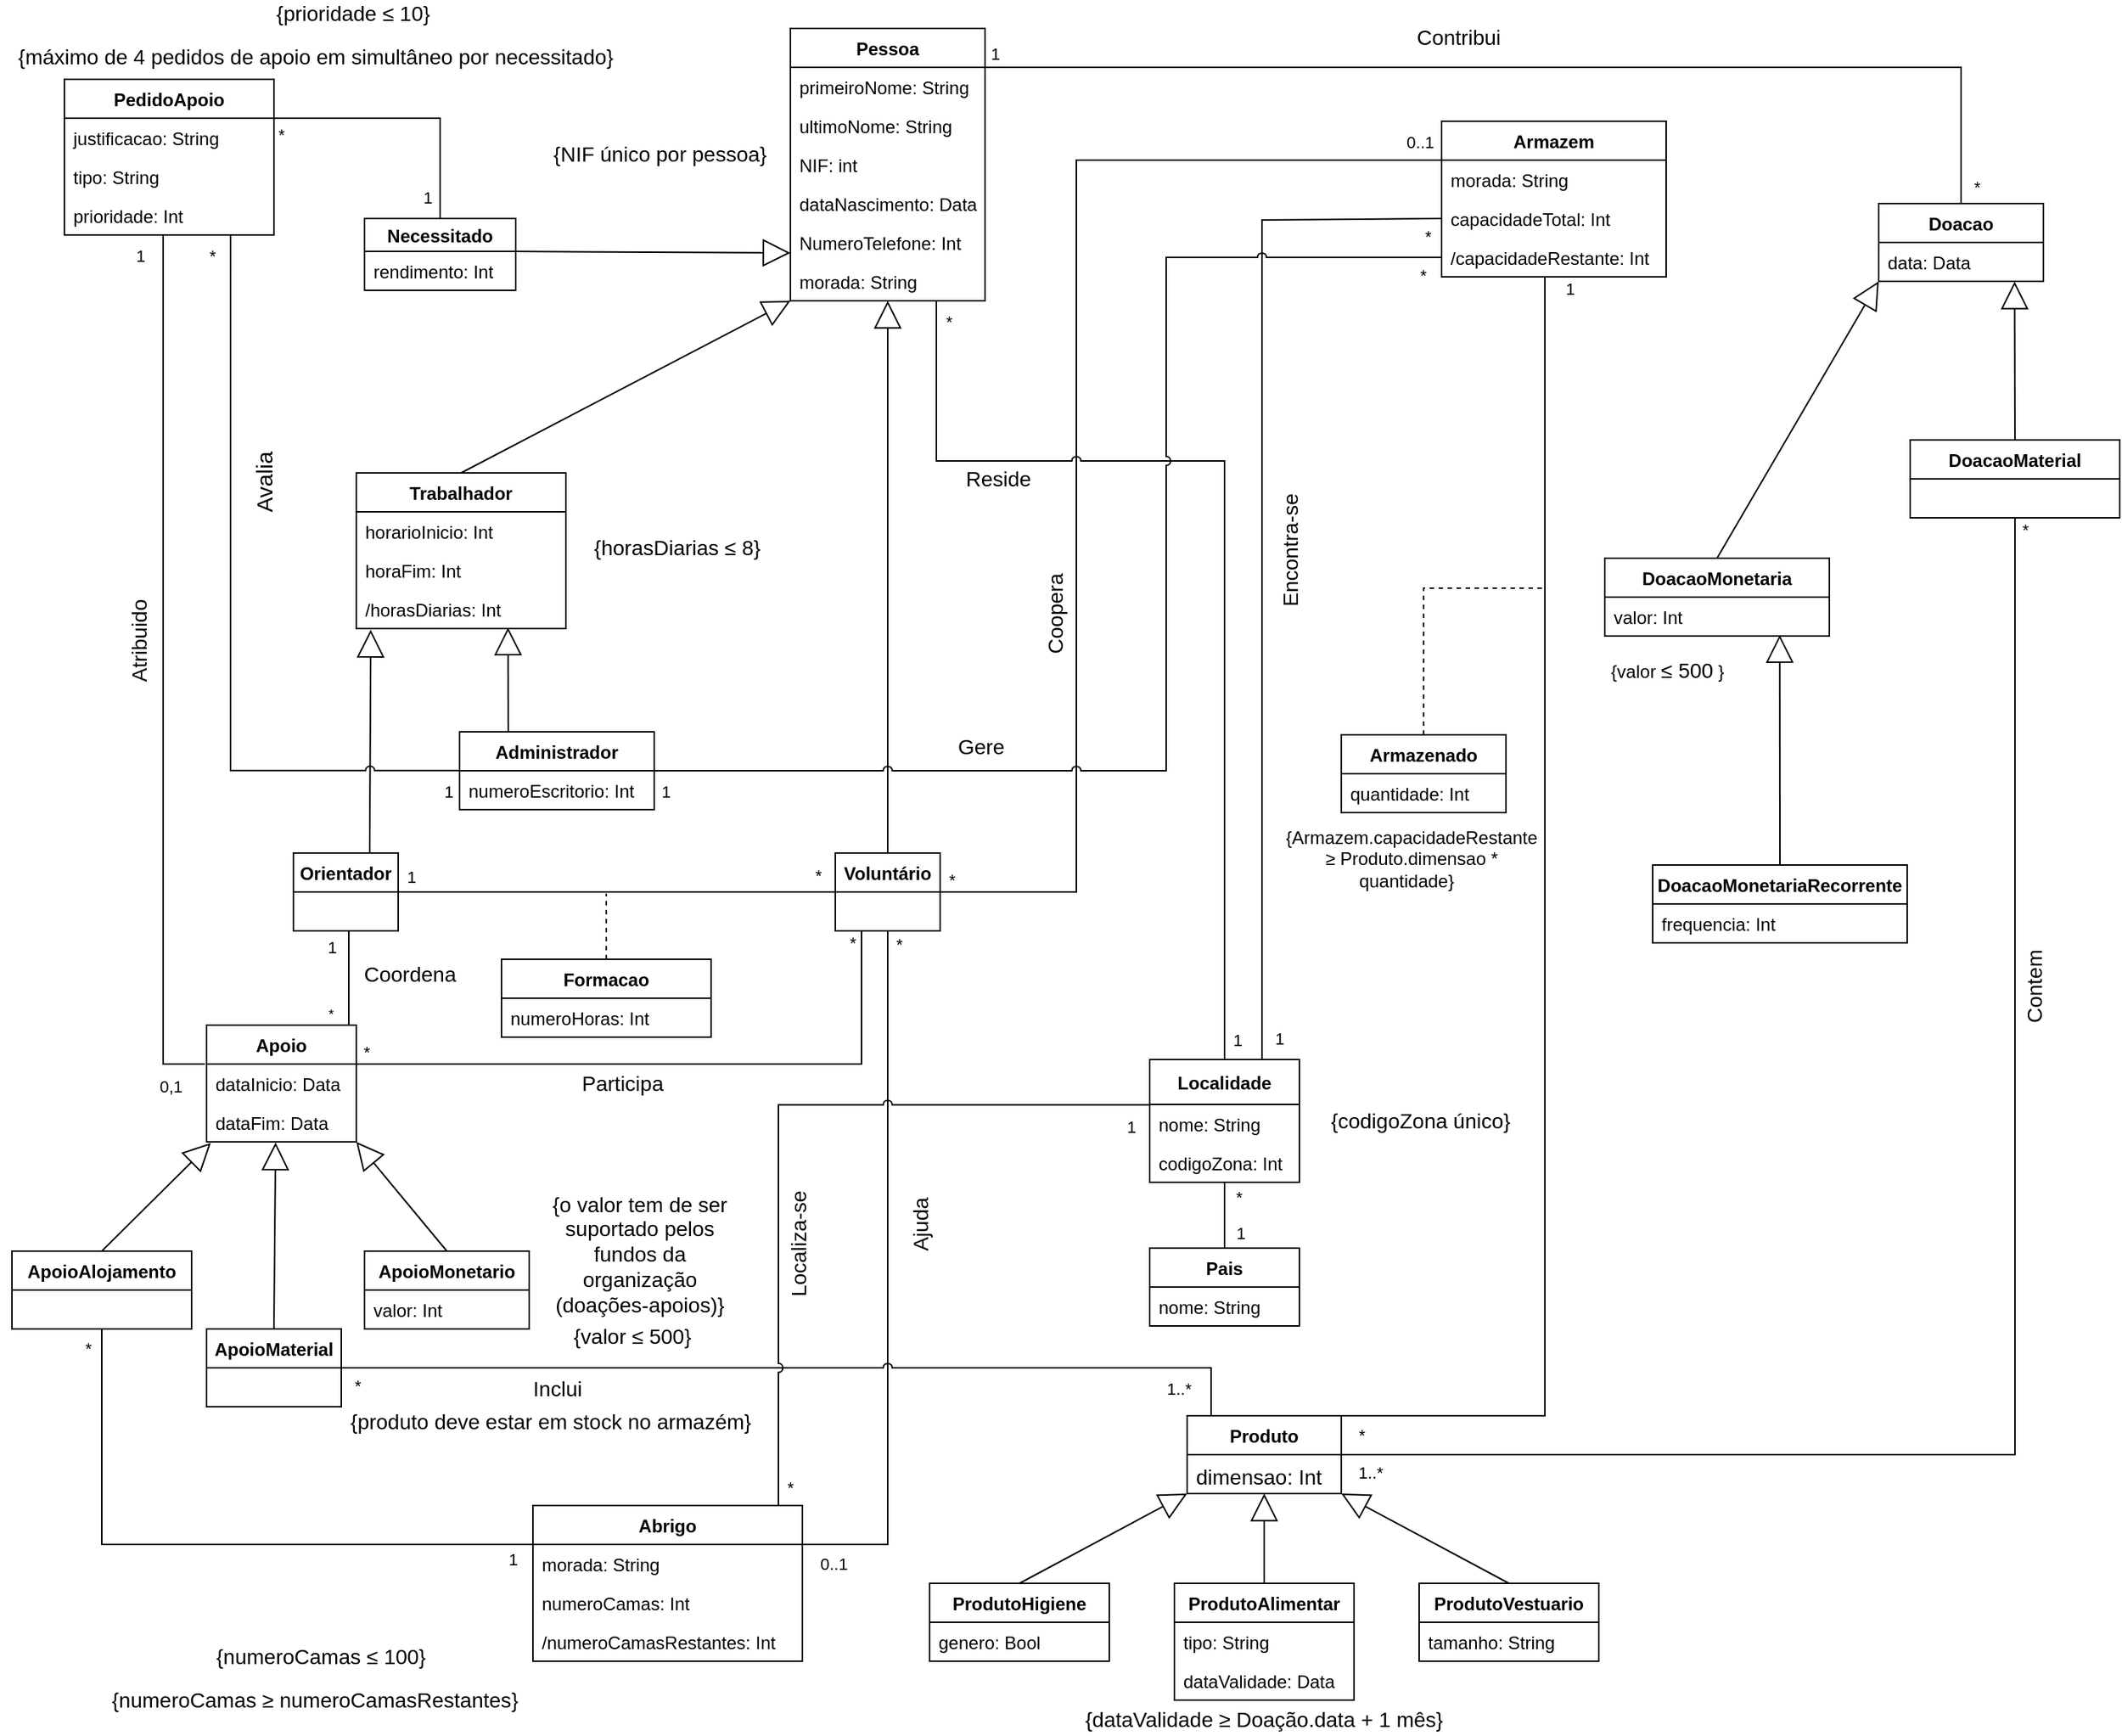<mxfile version="14.4.4" type="device"><diagram id="hp6VcKTJ3_gHOtgBkN7Q" name="UML "><mxGraphModel dx="1185" dy="615" grid="1" gridSize="10" guides="1" tooltips="1" connect="1" arrows="1" fold="1" page="1" pageScale="1" pageWidth="1654" pageHeight="1169" background="none" math="0" shadow="0"><root><mxCell id="0"/><mxCell id="1" parent="0"/><mxCell id="lBx3msXCtQHLR3H3OD68-1" value="Pessoa" style="swimlane;fontStyle=1;childLayout=stackLayout;horizontal=1;startSize=26;fillColor=none;horizontalStack=0;resizeParent=1;resizeParentMax=0;resizeLast=0;collapsible=1;marginBottom=0;" parent="1" vertex="1"><mxGeometry x="650" y="26" width="130" height="182" as="geometry"/></mxCell><mxCell id="lBx3msXCtQHLR3H3OD68-2" value="primeiroNome: String" style="text;strokeColor=none;fillColor=none;align=left;verticalAlign=top;spacingLeft=4;spacingRight=4;overflow=hidden;rotatable=0;points=[[0,0.5],[1,0.5]];portConstraint=eastwest;" parent="lBx3msXCtQHLR3H3OD68-1" vertex="1"><mxGeometry y="26" width="130" height="26" as="geometry"/></mxCell><mxCell id="lBx3msXCtQHLR3H3OD68-3" value="ultimoNome: String" style="text;strokeColor=none;fillColor=none;align=left;verticalAlign=top;spacingLeft=4;spacingRight=4;overflow=hidden;rotatable=0;points=[[0,0.5],[1,0.5]];portConstraint=eastwest;" parent="lBx3msXCtQHLR3H3OD68-1" vertex="1"><mxGeometry y="52" width="130" height="26" as="geometry"/></mxCell><mxCell id="lBx3msXCtQHLR3H3OD68-4" value="NIF: int" style="text;strokeColor=none;fillColor=none;align=left;verticalAlign=top;spacingLeft=4;spacingRight=4;overflow=hidden;rotatable=0;points=[[0,0.5],[1,0.5]];portConstraint=eastwest;" parent="lBx3msXCtQHLR3H3OD68-1" vertex="1"><mxGeometry y="78" width="130" height="26" as="geometry"/></mxCell><mxCell id="lBx3msXCtQHLR3H3OD68-5" value="dataNascimento: Data" style="text;strokeColor=none;fillColor=none;align=left;verticalAlign=top;spacingLeft=4;spacingRight=4;overflow=hidden;rotatable=0;points=[[0,0.5],[1,0.5]];portConstraint=eastwest;" parent="lBx3msXCtQHLR3H3OD68-1" vertex="1"><mxGeometry y="104" width="130" height="26" as="geometry"/></mxCell><mxCell id="lBx3msXCtQHLR3H3OD68-7" value="NumeroTelefone: Int" style="text;strokeColor=none;fillColor=none;align=left;verticalAlign=top;spacingLeft=4;spacingRight=4;overflow=hidden;rotatable=0;points=[[0,0.5],[1,0.5]];portConstraint=eastwest;" parent="lBx3msXCtQHLR3H3OD68-1" vertex="1"><mxGeometry y="130" width="130" height="26" as="geometry"/></mxCell><mxCell id="lBx3msXCtQHLR3H3OD68-8" value="morada: String" style="text;strokeColor=none;fillColor=none;align=left;verticalAlign=top;spacingLeft=4;spacingRight=4;overflow=hidden;rotatable=0;points=[[0,0.5],[1,0.5]];portConstraint=eastwest;" parent="lBx3msXCtQHLR3H3OD68-1" vertex="1"><mxGeometry y="156" width="130" height="26" as="geometry"/></mxCell><mxCell id="lBx3msXCtQHLR3H3OD68-9" value="Trabalhador" style="swimlane;fontStyle=1;childLayout=stackLayout;horizontal=1;startSize=26;fillColor=none;horizontalStack=0;resizeParent=1;resizeParentMax=0;resizeLast=0;collapsible=1;marginBottom=0;" parent="1" vertex="1"><mxGeometry x="360" y="323" width="140" height="104" as="geometry"/></mxCell><mxCell id="lBx3msXCtQHLR3H3OD68-11" value="horarioInicio: Int" style="text;strokeColor=none;fillColor=none;align=left;verticalAlign=top;spacingLeft=4;spacingRight=4;overflow=hidden;rotatable=0;points=[[0,0.5],[1,0.5]];portConstraint=eastwest;" parent="lBx3msXCtQHLR3H3OD68-9" vertex="1"><mxGeometry y="26" width="140" height="26" as="geometry"/></mxCell><mxCell id="lBx3msXCtQHLR3H3OD68-12" value="horaFim: Int" style="text;strokeColor=none;fillColor=none;align=left;verticalAlign=top;spacingLeft=4;spacingRight=4;overflow=hidden;rotatable=0;points=[[0,0.5],[1,0.5]];portConstraint=eastwest;" parent="lBx3msXCtQHLR3H3OD68-9" vertex="1"><mxGeometry y="52" width="140" height="26" as="geometry"/></mxCell><mxCell id="lBx3msXCtQHLR3H3OD68-13" value="/horasDiarias: Int" style="text;strokeColor=none;fillColor=none;align=left;verticalAlign=top;spacingLeft=4;spacingRight=4;overflow=hidden;rotatable=0;points=[[0,0.5],[1,0.5]];portConstraint=eastwest;" parent="lBx3msXCtQHLR3H3OD68-9" vertex="1"><mxGeometry y="78" width="140" height="26" as="geometry"/></mxCell><mxCell id="lBx3msXCtQHLR3H3OD68-14" value="Voluntário" style="swimlane;fontStyle=1;childLayout=stackLayout;horizontal=1;startSize=26;fillColor=none;horizontalStack=0;resizeParent=1;resizeParentMax=0;resizeLast=0;collapsible=1;marginBottom=0;" parent="1" vertex="1"><mxGeometry x="680" y="577" width="70" height="52" as="geometry"><mxRectangle x="680" y="577" width="90" height="26" as="alternateBounds"/></mxGeometry></mxCell><mxCell id="lBx3msXCtQHLR3H3OD68-18" value="Orientador" style="swimlane;fontStyle=1;childLayout=stackLayout;horizontal=1;startSize=26;fillColor=none;horizontalStack=0;resizeParent=1;resizeParentMax=0;resizeLast=0;collapsible=1;marginBottom=0;" parent="1" vertex="1"><mxGeometry x="318" y="577" width="70" height="52" as="geometry"/></mxCell><mxCell id="lBx3msXCtQHLR3H3OD68-26" value="Armazem" style="swimlane;fontStyle=1;childLayout=stackLayout;horizontal=1;startSize=26;fillColor=none;horizontalStack=0;resizeParent=1;resizeParentMax=0;resizeLast=0;collapsible=1;marginBottom=0;" parent="1" vertex="1"><mxGeometry x="1085" y="88" width="150" height="104" as="geometry"/></mxCell><mxCell id="lBx3msXCtQHLR3H3OD68-27" value="morada: String" style="text;strokeColor=none;fillColor=none;align=left;verticalAlign=top;spacingLeft=4;spacingRight=4;overflow=hidden;rotatable=0;points=[[0,0.5],[1,0.5]];portConstraint=eastwest;" parent="lBx3msXCtQHLR3H3OD68-26" vertex="1"><mxGeometry y="26" width="150" height="26" as="geometry"/></mxCell><mxCell id="lBx3msXCtQHLR3H3OD68-28" value="capacidadeTotal: Int " style="text;strokeColor=none;fillColor=none;align=left;verticalAlign=top;spacingLeft=4;spacingRight=4;overflow=hidden;rotatable=0;points=[[0,0.5],[1,0.5]];portConstraint=eastwest;" parent="lBx3msXCtQHLR3H3OD68-26" vertex="1"><mxGeometry y="52" width="150" height="26" as="geometry"/></mxCell><mxCell id="lBx3msXCtQHLR3H3OD68-29" value="/capacidadeRestante: Int" style="text;strokeColor=none;fillColor=none;align=left;verticalAlign=top;spacingLeft=4;spacingRight=4;overflow=hidden;rotatable=0;points=[[0,0.5],[1,0.5]];portConstraint=eastwest;" parent="lBx3msXCtQHLR3H3OD68-26" vertex="1"><mxGeometry y="78" width="150" height="26" as="geometry"/></mxCell><mxCell id="lBx3msXCtQHLR3H3OD68-30" value="Apoio" style="swimlane;fontStyle=1;childLayout=stackLayout;horizontal=1;startSize=26;fillColor=none;horizontalStack=0;resizeParent=1;resizeParentMax=0;resizeLast=0;collapsible=1;marginBottom=0;" parent="1" vertex="1"><mxGeometry x="260" y="692" width="100" height="78" as="geometry"/></mxCell><mxCell id="lBx3msXCtQHLR3H3OD68-31" value="dataInicio: Data" style="text;strokeColor=none;fillColor=none;align=left;verticalAlign=top;spacingLeft=4;spacingRight=4;overflow=hidden;rotatable=0;points=[[0,0.5],[1,0.5]];portConstraint=eastwest;" parent="lBx3msXCtQHLR3H3OD68-30" vertex="1"><mxGeometry y="26" width="100" height="26" as="geometry"/></mxCell><mxCell id="lBx3msXCtQHLR3H3OD68-32" value="dataFim: Data" style="text;strokeColor=none;fillColor=none;align=left;verticalAlign=top;spacingLeft=4;spacingRight=4;overflow=hidden;rotatable=0;points=[[0,0.5],[1,0.5]];portConstraint=eastwest;" parent="lBx3msXCtQHLR3H3OD68-30" vertex="1"><mxGeometry y="52" width="100" height="26" as="geometry"/></mxCell><mxCell id="lBx3msXCtQHLR3H3OD68-34" value="ApoioMaterial" style="swimlane;fontStyle=1;childLayout=stackLayout;horizontal=1;startSize=26;fillColor=none;horizontalStack=0;resizeParent=1;resizeParentMax=0;resizeLast=0;collapsible=1;marginBottom=0;" parent="1" vertex="1"><mxGeometry x="260" y="895" width="90" height="52" as="geometry"/></mxCell><mxCell id="lBx3msXCtQHLR3H3OD68-39" value="ApoioMonetario" style="swimlane;fontStyle=1;childLayout=stackLayout;horizontal=1;startSize=26;fillColor=none;horizontalStack=0;resizeParent=1;resizeParentMax=0;resizeLast=0;collapsible=1;marginBottom=0;" parent="1" vertex="1"><mxGeometry x="365.5" y="843" width="110" height="52" as="geometry"/></mxCell><mxCell id="lBx3msXCtQHLR3H3OD68-42" value="valor: Int" style="text;strokeColor=none;fillColor=none;align=left;verticalAlign=top;spacingLeft=4;spacingRight=4;overflow=hidden;rotatable=0;points=[[0,0.5],[1,0.5]];portConstraint=eastwest;" parent="lBx3msXCtQHLR3H3OD68-39" vertex="1"><mxGeometry y="26" width="110" height="26" as="geometry"/></mxCell><mxCell id="lBx3msXCtQHLR3H3OD68-43" value="Abrigo" style="swimlane;fontStyle=1;childLayout=stackLayout;horizontal=1;startSize=26;fillColor=none;horizontalStack=0;resizeParent=1;resizeParentMax=0;resizeLast=0;collapsible=1;marginBottom=0;" parent="1" vertex="1"><mxGeometry x="478" y="1013" width="180" height="104" as="geometry"/></mxCell><mxCell id="lBx3msXCtQHLR3H3OD68-44" value="morada: String" style="text;strokeColor=none;fillColor=none;align=left;verticalAlign=top;spacingLeft=4;spacingRight=4;overflow=hidden;rotatable=0;points=[[0,0.5],[1,0.5]];portConstraint=eastwest;" parent="lBx3msXCtQHLR3H3OD68-43" vertex="1"><mxGeometry y="26" width="180" height="26" as="geometry"/></mxCell><mxCell id="lBx3msXCtQHLR3H3OD68-45" value="numeroCamas: Int" style="text;strokeColor=none;fillColor=none;align=left;verticalAlign=top;spacingLeft=4;spacingRight=4;overflow=hidden;rotatable=0;points=[[0,0.5],[1,0.5]];portConstraint=eastwest;" parent="lBx3msXCtQHLR3H3OD68-43" vertex="1"><mxGeometry y="52" width="180" height="26" as="geometry"/></mxCell><mxCell id="lBx3msXCtQHLR3H3OD68-228" value="/numeroCamasRestantes: Int" style="text;strokeColor=none;fillColor=none;align=left;verticalAlign=top;spacingLeft=4;spacingRight=4;overflow=hidden;rotatable=0;points=[[0,0.5],[1,0.5]];portConstraint=eastwest;" parent="lBx3msXCtQHLR3H3OD68-43" vertex="1"><mxGeometry y="78" width="180" height="26" as="geometry"/></mxCell><mxCell id="lBx3msXCtQHLR3H3OD68-47" value="Produto" style="swimlane;fontStyle=1;childLayout=stackLayout;horizontal=1;startSize=26;fillColor=none;horizontalStack=0;resizeParent=1;resizeParentMax=0;resizeLast=0;collapsible=1;marginBottom=0;" parent="1" vertex="1"><mxGeometry x="915" y="953" width="103" height="52" as="geometry"/></mxCell><mxCell id="We37v8-a0ZufE-Tkoejx-19" value="dimensao: Int" style="text;strokeColor=none;fillColor=none;align=left;verticalAlign=top;spacingLeft=4;spacingRight=4;overflow=hidden;rotatable=0;points=[[0,0.5],[1,0.5]];portConstraint=eastwest;fontSize=14;" parent="lBx3msXCtQHLR3H3OD68-47" vertex="1"><mxGeometry y="26" width="103" height="26" as="geometry"/></mxCell><mxCell id="lBx3msXCtQHLR3H3OD68-51" value="ProdutoAlimentar" style="swimlane;fontStyle=1;childLayout=stackLayout;horizontal=1;startSize=26;fillColor=none;horizontalStack=0;resizeParent=1;resizeParentMax=0;resizeLast=0;collapsible=1;marginBottom=0;" parent="1" vertex="1"><mxGeometry x="906.5" y="1065" width="120" height="78" as="geometry"/></mxCell><mxCell id="lBx3msXCtQHLR3H3OD68-52" value="tipo: String" style="text;strokeColor=none;fillColor=none;align=left;verticalAlign=top;spacingLeft=4;spacingRight=4;overflow=hidden;rotatable=0;points=[[0,0.5],[1,0.5]];portConstraint=eastwest;" parent="lBx3msXCtQHLR3H3OD68-51" vertex="1"><mxGeometry y="26" width="120" height="26" as="geometry"/></mxCell><mxCell id="lBx3msXCtQHLR3H3OD68-53" value="dataValidade: Data" style="text;strokeColor=none;fillColor=none;align=left;verticalAlign=top;spacingLeft=4;spacingRight=4;overflow=hidden;rotatable=0;points=[[0,0.5],[1,0.5]];portConstraint=eastwest;" parent="lBx3msXCtQHLR3H3OD68-51" vertex="1"><mxGeometry y="52" width="120" height="26" as="geometry"/></mxCell><mxCell id="lBx3msXCtQHLR3H3OD68-55" value="ProdutoVestuario" style="swimlane;fontStyle=1;childLayout=stackLayout;horizontal=1;startSize=26;fillColor=none;horizontalStack=0;resizeParent=1;resizeParentMax=0;resizeLast=0;collapsible=1;marginBottom=0;" parent="1" vertex="1"><mxGeometry x="1070" y="1065" width="120" height="52" as="geometry"/></mxCell><mxCell id="lBx3msXCtQHLR3H3OD68-56" value="tamanho: String" style="text;strokeColor=none;fillColor=none;align=left;verticalAlign=top;spacingLeft=4;spacingRight=4;overflow=hidden;rotatable=0;points=[[0,0.5],[1,0.5]];portConstraint=eastwest;" parent="lBx3msXCtQHLR3H3OD68-55" vertex="1"><mxGeometry y="26" width="120" height="26" as="geometry"/></mxCell><mxCell id="lBx3msXCtQHLR3H3OD68-59" value="ProdutoHigiene" style="swimlane;fontStyle=1;childLayout=stackLayout;horizontal=1;startSize=26;fillColor=none;horizontalStack=0;resizeParent=1;resizeParentMax=0;resizeLast=0;collapsible=1;marginBottom=0;" parent="1" vertex="1"><mxGeometry x="743" y="1065" width="120" height="52" as="geometry"/></mxCell><mxCell id="lBx3msXCtQHLR3H3OD68-60" value="genero: Bool" style="text;strokeColor=none;fillColor=none;align=left;verticalAlign=top;spacingLeft=4;spacingRight=4;overflow=hidden;rotatable=0;points=[[0,0.5],[1,0.5]];portConstraint=eastwest;" parent="lBx3msXCtQHLR3H3OD68-59" vertex="1"><mxGeometry y="26" width="120" height="26" as="geometry"/></mxCell><mxCell id="lBx3msXCtQHLR3H3OD68-65" value="Necessitado" style="swimlane;fontStyle=1;childLayout=stackLayout;horizontal=1;startSize=22;fillColor=none;horizontalStack=0;resizeParent=1;resizeParentMax=0;resizeLast=0;collapsible=1;marginBottom=0;" parent="1" vertex="1"><mxGeometry x="365.5" y="153" width="101" height="48" as="geometry"/></mxCell><mxCell id="Nlvr1y0J_WOIO6-PGMLo-25" value="rendimento: Int" style="text;strokeColor=none;fillColor=none;align=left;verticalAlign=top;spacingLeft=4;spacingRight=4;overflow=hidden;rotatable=0;points=[[0,0.5],[1,0.5]];portConstraint=eastwest;" parent="lBx3msXCtQHLR3H3OD68-65" vertex="1"><mxGeometry y="22" width="101" height="26" as="geometry"/></mxCell><mxCell id="lBx3msXCtQHLR3H3OD68-69" value="Administrador" style="swimlane;fontStyle=1;childLayout=stackLayout;horizontal=1;startSize=26;fillColor=none;horizontalStack=0;resizeParent=1;resizeParentMax=0;resizeLast=0;collapsible=1;marginBottom=0;" parent="1" vertex="1"><mxGeometry x="429" y="496" width="130" height="52" as="geometry"/></mxCell><mxCell id="lBx3msXCtQHLR3H3OD68-70" value="numeroEscritorio: Int" style="text;strokeColor=none;fillColor=none;align=left;verticalAlign=top;spacingLeft=4;spacingRight=4;overflow=hidden;rotatable=0;points=[[0,0.5],[1,0.5]];portConstraint=eastwest;" parent="lBx3msXCtQHLR3H3OD68-69" vertex="1"><mxGeometry y="26" width="130" height="26" as="geometry"/></mxCell><mxCell id="lBx3msXCtQHLR3H3OD68-73" value="Armazenado" style="swimlane;fontStyle=1;childLayout=stackLayout;horizontal=1;startSize=26;fillColor=none;horizontalStack=0;resizeParent=1;resizeParentMax=0;resizeLast=0;collapsible=1;marginBottom=0;" parent="1" vertex="1"><mxGeometry x="1018" y="498" width="110" height="52" as="geometry"/></mxCell><mxCell id="lBx3msXCtQHLR3H3OD68-74" value="quantidade: Int" style="text;strokeColor=none;fillColor=none;align=left;verticalAlign=top;spacingLeft=4;spacingRight=4;overflow=hidden;rotatable=0;points=[[0,0.5],[1,0.5]];portConstraint=eastwest;" parent="lBx3msXCtQHLR3H3OD68-73" vertex="1"><mxGeometry y="26" width="110" height="26" as="geometry"/></mxCell><mxCell id="lBx3msXCtQHLR3H3OD68-77" value="Doacao" style="swimlane;fontStyle=1;childLayout=stackLayout;horizontal=1;startSize=26;fillColor=none;horizontalStack=0;resizeParent=1;resizeParentMax=0;resizeLast=0;collapsible=1;marginBottom=0;" parent="1" vertex="1"><mxGeometry x="1377" y="143" width="110" height="52" as="geometry"/></mxCell><mxCell id="lBx3msXCtQHLR3H3OD68-78" value="data: Data" style="text;strokeColor=none;fillColor=none;align=left;verticalAlign=top;spacingLeft=4;spacingRight=4;overflow=hidden;rotatable=0;points=[[0,0.5],[1,0.5]];portConstraint=eastwest;" parent="lBx3msXCtQHLR3H3OD68-77" vertex="1"><mxGeometry y="26" width="110" height="26" as="geometry"/></mxCell><mxCell id="lBx3msXCtQHLR3H3OD68-81" value="DoacaoMaterial" style="swimlane;fontStyle=1;childLayout=stackLayout;horizontal=1;startSize=26;fillColor=none;horizontalStack=0;resizeParent=1;resizeParentMax=0;resizeLast=0;collapsible=1;marginBottom=0;" parent="1" vertex="1"><mxGeometry x="1398" y="301" width="140" height="52" as="geometry"/></mxCell><mxCell id="lBx3msXCtQHLR3H3OD68-85" value="DoacaoMonetaria" style="swimlane;fontStyle=1;childLayout=stackLayout;horizontal=1;startSize=26;fillColor=none;horizontalStack=0;resizeParent=1;resizeParentMax=0;resizeLast=0;collapsible=1;marginBottom=0;" parent="1" vertex="1"><mxGeometry x="1194" y="380" width="150" height="52" as="geometry"/></mxCell><mxCell id="lBx3msXCtQHLR3H3OD68-86" value="valor: Int" style="text;strokeColor=none;fillColor=none;align=left;verticalAlign=top;spacingLeft=4;spacingRight=4;overflow=hidden;rotatable=0;points=[[0,0.5],[1,0.5]];portConstraint=eastwest;" parent="lBx3msXCtQHLR3H3OD68-85" vertex="1"><mxGeometry y="26" width="150" height="26" as="geometry"/></mxCell><mxCell id="lBx3msXCtQHLR3H3OD68-87" value="DoacaoMonetariaRecorrente" style="swimlane;fontStyle=1;childLayout=stackLayout;horizontal=1;startSize=26;fillColor=none;horizontalStack=0;resizeParent=1;resizeParentMax=0;resizeLast=0;collapsible=1;marginBottom=0;" parent="1" vertex="1"><mxGeometry x="1226" y="585" width="170" height="52" as="geometry"/></mxCell><mxCell id="lBx3msXCtQHLR3H3OD68-88" value="frequencia: Int" style="text;strokeColor=none;fillColor=none;align=left;verticalAlign=top;spacingLeft=4;spacingRight=4;overflow=hidden;rotatable=0;points=[[0,0.5],[1,0.5]];portConstraint=eastwest;" parent="lBx3msXCtQHLR3H3OD68-87" vertex="1"><mxGeometry y="26" width="170" height="26" as="geometry"/></mxCell><mxCell id="lBx3msXCtQHLR3H3OD68-93" value="Localidade" style="swimlane;fontStyle=1;childLayout=stackLayout;horizontal=1;startSize=30;fillColor=none;horizontalStack=0;resizeParent=1;resizeParentMax=0;resizeLast=0;collapsible=1;marginBottom=0;" parent="1" vertex="1"><mxGeometry x="890" y="715.0" width="100" height="82" as="geometry"><mxRectangle x="890" y="715.0" width="100" height="30" as="alternateBounds"/></mxGeometry></mxCell><mxCell id="lBx3msXCtQHLR3H3OD68-94" value="nome: String" style="text;strokeColor=none;fillColor=none;align=left;verticalAlign=top;spacingLeft=4;spacingRight=4;overflow=hidden;rotatable=0;points=[[0,0.5],[1,0.5]];portConstraint=eastwest;" parent="lBx3msXCtQHLR3H3OD68-93" vertex="1"><mxGeometry y="30" width="100" height="26" as="geometry"/></mxCell><mxCell id="lBx3msXCtQHLR3H3OD68-95" value="codigoZona: Int" style="text;strokeColor=none;fillColor=none;align=left;verticalAlign=top;spacingLeft=4;spacingRight=4;overflow=hidden;rotatable=0;points=[[0,0.5],[1,0.5]];portConstraint=eastwest;" parent="lBx3msXCtQHLR3H3OD68-93" vertex="1"><mxGeometry y="56" width="100" height="26" as="geometry"/></mxCell><mxCell id="lBx3msXCtQHLR3H3OD68-98" value="Pais" style="swimlane;fontStyle=1;childLayout=stackLayout;horizontal=1;startSize=26;fillColor=none;horizontalStack=0;resizeParent=1;resizeParentMax=0;resizeLast=0;collapsible=1;marginBottom=0;" parent="1" vertex="1"><mxGeometry x="890" y="841" width="100" height="52" as="geometry"><mxRectangle x="890" y="841" width="60" height="26" as="alternateBounds"/></mxGeometry></mxCell><mxCell id="lBx3msXCtQHLR3H3OD68-99" value="nome: String" style="text;strokeColor=none;fillColor=none;align=left;verticalAlign=top;spacingLeft=4;spacingRight=4;overflow=hidden;rotatable=0;points=[[0,0.5],[1,0.5]];portConstraint=eastwest;" parent="lBx3msXCtQHLR3H3OD68-98" vertex="1"><mxGeometry y="26" width="100" height="26" as="geometry"/></mxCell><mxCell id="lBx3msXCtQHLR3H3OD68-106" value="ApoioAlojamento" style="swimlane;fontStyle=1;childLayout=stackLayout;horizontal=1;startSize=26;fillColor=none;horizontalStack=0;resizeParent=1;resizeParentMax=0;resizeLast=0;collapsible=1;marginBottom=0;" parent="1" vertex="1"><mxGeometry x="130" y="843" width="120" height="52" as="geometry"/></mxCell><mxCell id="lBx3msXCtQHLR3H3OD68-115" value="" style="endArrow=block;endSize=16;endFill=0;html=1;exitX=0.5;exitY=0;exitDx=0;exitDy=0;entryX=0;entryY=1;entryDx=0;entryDy=0;rounded=0;jumpStyle=arc;" parent="1" source="lBx3msXCtQHLR3H3OD68-9" target="lBx3msXCtQHLR3H3OD68-1" edge="1"><mxGeometry x="130" y="26" width="160" as="geometry"><mxPoint x="200" y="363" as="sourcePoint"/><mxPoint x="610" y="255" as="targetPoint"/></mxGeometry></mxCell><mxCell id="lBx3msXCtQHLR3H3OD68-117" value="" style="endArrow=block;endSize=16;endFill=0;html=1;rounded=0;exitX=0.993;exitY=0;exitDx=0;exitDy=0;exitPerimeter=0;jumpStyle=arc;" parent="1" source="Nlvr1y0J_WOIO6-PGMLo-25" edge="1"><mxGeometry x="129.5" y="23" width="160" as="geometry"><mxPoint x="473" y="176" as="sourcePoint"/><mxPoint x="650" y="176" as="targetPoint"/><Array as="points"/></mxGeometry></mxCell><mxCell id="lBx3msXCtQHLR3H3OD68-118" value="" style="endArrow=block;endSize=16;endFill=0;html=1;exitX=0.5;exitY=0;exitDx=0;exitDy=0;rounded=0;entryX=0.5;entryY=1;entryDx=0;entryDy=0;jumpStyle=arc;" parent="1" source="lBx3msXCtQHLR3H3OD68-14" target="lBx3msXCtQHLR3H3OD68-1" edge="1"><mxGeometry x="130" y="26" width="160" as="geometry"><mxPoint x="444.41" y="578" as="sourcePoint"/><mxPoint x="718" y="237" as="targetPoint"/><mxPoint as="offset"/><Array as="points"/></mxGeometry></mxCell><mxCell id="lBx3msXCtQHLR3H3OD68-119" value="" style="endArrow=block;endSize=16;endFill=0;html=1;entryX=0;entryY=1;entryDx=0;entryDy=0;exitX=0.5;exitY=0;exitDx=0;exitDy=0;rounded=0;jumpStyle=arc;" parent="1" source="lBx3msXCtQHLR3H3OD68-59" target="lBx3msXCtQHLR3H3OD68-47" edge="1"><mxGeometry x="130" y="26" width="160" as="geometry"><mxPoint x="518.82" y="1086" as="sourcePoint"/><mxPoint x="518.82" y="956" as="targetPoint"/></mxGeometry></mxCell><mxCell id="lBx3msXCtQHLR3H3OD68-120" value="" style="endArrow=block;endSize=16;endFill=0;html=1;exitX=0.5;exitY=0;exitDx=0;exitDy=0;rounded=0;jumpStyle=arc;entryX=0.5;entryY=1;entryDx=0;entryDy=0;" parent="1" source="lBx3msXCtQHLR3H3OD68-51" target="lBx3msXCtQHLR3H3OD68-47" edge="1"><mxGeometry x="141.5" y="28" width="160" as="geometry"><mxPoint x="959" y="1067" as="sourcePoint"/><mxPoint x="1000" y="1030" as="targetPoint"/></mxGeometry></mxCell><mxCell id="lBx3msXCtQHLR3H3OD68-121" value="" style="endArrow=block;endSize=16;endFill=0;html=1;exitX=0.5;exitY=0;exitDx=0;exitDy=0;rounded=0;jumpStyle=arc;entryX=1;entryY=1;entryDx=0;entryDy=0;" parent="1" source="lBx3msXCtQHLR3H3OD68-55" target="lBx3msXCtQHLR3H3OD68-47" edge="1"><mxGeometry x="130" y="26" width="160" as="geometry"><mxPoint x="770" y="1086" as="sourcePoint"/><mxPoint x="1020" y="1005" as="targetPoint"/></mxGeometry></mxCell><mxCell id="lBx3msXCtQHLR3H3OD68-123" value="" style="endArrow=block;endSize=16;endFill=0;html=1;entryX=0.028;entryY=1.029;entryDx=0;entryDy=0;entryPerimeter=0;exitX=0.5;exitY=0;exitDx=0;exitDy=0;rounded=0;jumpStyle=arc;" parent="1" source="lBx3msXCtQHLR3H3OD68-106" target="lBx3msXCtQHLR3H3OD68-32" edge="1"><mxGeometry x="130" y="26" width="160" as="geometry"><mxPoint x="180" y="913" as="sourcePoint"/><mxPoint x="170" y="838" as="targetPoint"/></mxGeometry></mxCell><mxCell id="lBx3msXCtQHLR3H3OD68-126" value="" style="endArrow=block;endSize=16;endFill=0;html=1;entryX=1;entryY=1;entryDx=0;entryDy=0;exitX=0.5;exitY=0;exitDx=0;exitDy=0;rounded=0;jumpStyle=arc;" parent="1" source="lBx3msXCtQHLR3H3OD68-39" target="lBx3msXCtQHLR3H3OD68-30" edge="1"><mxGeometry x="130" y="26" width="160" as="geometry"><mxPoint x="400" y="826.21" as="sourcePoint"/><mxPoint x="350" y="757.8" as="targetPoint"/></mxGeometry></mxCell><mxCell id="lBx3msXCtQHLR3H3OD68-130" value="" style="endArrow=block;endSize=16;endFill=0;html=1;entryX=0.779;entryY=0.974;entryDx=0;entryDy=0;entryPerimeter=0;rounded=0;exitX=0.5;exitY=0;exitDx=0;exitDy=0;" parent="1" source="lBx3msXCtQHLR3H3OD68-87" target="lBx3msXCtQHLR3H3OD68-86" edge="1"><mxGeometry x="130" y="26" width="160" as="geometry"><mxPoint x="1311" y="560" as="sourcePoint"/><mxPoint x="1358" y="253" as="targetPoint"/></mxGeometry></mxCell><mxCell id="lBx3msXCtQHLR3H3OD68-131" value="" style="endArrow=block;endSize=16;endFill=0;html=1;entryX=0.825;entryY=1.006;entryDx=0;entryDy=0;exitX=0.5;exitY=0;exitDx=0;exitDy=0;entryPerimeter=0;rounded=0;jumpStyle=arc;" parent="1" source="lBx3msXCtQHLR3H3OD68-81" target="lBx3msXCtQHLR3H3OD68-78" edge="1"><mxGeometry x="130" y="26" width="160" as="geometry"><mxPoint x="810" y="173" as="sourcePoint"/><mxPoint x="970" y="173" as="targetPoint"/></mxGeometry></mxCell><mxCell id="lBx3msXCtQHLR3H3OD68-132" value="" style="endArrow=block;endSize=16;endFill=0;html=1;exitX=0.5;exitY=0;exitDx=0;exitDy=0;rounded=0;jumpStyle=arc;entryX=0;entryY=1;entryDx=0;entryDy=0;" parent="1" source="lBx3msXCtQHLR3H3OD68-85" target="lBx3msXCtQHLR3H3OD68-77" edge="1"><mxGeometry x="130" y="26" width="160" as="geometry"><mxPoint x="570" y="63" as="sourcePoint"/><mxPoint x="1377" y="200" as="targetPoint"/></mxGeometry></mxCell><mxCell id="lBx3msXCtQHLR3H3OD68-139" value="" style="endArrow=block;endSize=16;endFill=0;html=1;exitX=0.25;exitY=0;exitDx=0;exitDy=0;entryX=0.724;entryY=0.974;entryDx=0;entryDy=0;entryPerimeter=0;rounded=0;" parent="1" source="lBx3msXCtQHLR3H3OD68-69" target="lBx3msXCtQHLR3H3OD68-13" edge="1"><mxGeometry x="130" y="26" width="160" as="geometry"><mxPoint x="490" y="503" as="sourcePoint"/><mxPoint x="462" y="433" as="targetPoint"/><mxPoint as="offset"/></mxGeometry></mxCell><mxCell id="lBx3msXCtQHLR3H3OD68-152" value="" style="endArrow=block;endSize=16;endFill=0;html=1;exitX=0.728;exitY=-0.006;exitDx=0;exitDy=0;entryX=0.069;entryY=1.031;entryDx=0;entryDy=0;entryPerimeter=0;exitPerimeter=0;rounded=0;" parent="1" source="lBx3msXCtQHLR3H3OD68-18" target="lBx3msXCtQHLR3H3OD68-13" edge="1"><mxGeometry x="130" y="26" width="160" as="geometry"><mxPoint x="160" y="493" as="sourcePoint"/><mxPoint x="355" y="443" as="targetPoint"/></mxGeometry></mxCell><mxCell id="lBx3msXCtQHLR3H3OD68-163" value="" style="endArrow=none;html=1;edgeStyle=orthogonalEdgeStyle;rounded=0;entryX=0.75;entryY=0;entryDx=0;entryDy=0;jumpStyle=arc;" parent="1" source="lBx3msXCtQHLR3H3OD68-29" target="lBx3msXCtQHLR3H3OD68-47" edge="1"><mxGeometry x="150.13" y="11.74" as="geometry"><mxPoint x="1047" y="231" as="sourcePoint"/><mxPoint x="966.995" y="938.272" as="targetPoint"/><Array as="points"><mxPoint x="1154" y="953"/></Array></mxGeometry></mxCell><mxCell id="lBx3msXCtQHLR3H3OD68-164" value="1" style="edgeLabel;resizable=0;html=1;align=left;verticalAlign=bottom;" parent="lBx3msXCtQHLR3H3OD68-163" connectable="0" vertex="1"><mxGeometry x="-1" relative="1" as="geometry"><mxPoint x="12.3" y="16.49" as="offset"/></mxGeometry></mxCell><mxCell id="lBx3msXCtQHLR3H3OD68-165" value="*" style="edgeLabel;resizable=0;html=1;align=right;verticalAlign=bottom;" parent="lBx3msXCtQHLR3H3OD68-163" connectable="0" vertex="1"><mxGeometry x="1" relative="1" as="geometry"><mxPoint x="42.67" y="21" as="offset"/></mxGeometry></mxCell><mxCell id="lBx3msXCtQHLR3H3OD68-172" value="" style="endArrow=none;html=1;edgeStyle=orthogonalEdgeStyle;strokeColor=#000000;entryX=0.5;entryY=0;entryDx=0;entryDy=0;rounded=0;jumpStyle=arc;" parent="1" target="lBx3msXCtQHLR3H3OD68-77" edge="1"><mxGeometry x="130" y="26" as="geometry"><mxPoint x="780" y="43" as="sourcePoint"/><mxPoint x="1399" y="52" as="targetPoint"/><Array as="points"><mxPoint x="780" y="52"/><mxPoint x="1432" y="52"/></Array></mxGeometry></mxCell><mxCell id="lBx3msXCtQHLR3H3OD68-173" value="1" style="edgeLabel;resizable=0;html=1;align=left;verticalAlign=bottom;" parent="lBx3msXCtQHLR3H3OD68-172" connectable="0" vertex="1"><mxGeometry x="-1" relative="1" as="geometry"><mxPoint x="2" y="8.62" as="offset"/></mxGeometry></mxCell><mxCell id="lBx3msXCtQHLR3H3OD68-174" value="*" style="edgeLabel;resizable=0;html=1;align=right;verticalAlign=bottom;" parent="lBx3msXCtQHLR3H3OD68-172" connectable="0" vertex="1"><mxGeometry x="1" relative="1" as="geometry"><mxPoint x="13" y="-3" as="offset"/></mxGeometry></mxCell><mxCell id="lBx3msXCtQHLR3H3OD68-175" value="" style="endArrow=none;html=1;edgeStyle=orthogonalEdgeStyle;strokeColor=#000000;entryX=0;entryY=0.25;entryDx=0;entryDy=0;exitX=1;exitY=0.5;exitDx=0;exitDy=0;rounded=0;jumpStyle=arc;" parent="1" source="lBx3msXCtQHLR3H3OD68-18" target="lBx3msXCtQHLR3H3OD68-14" edge="1"><mxGeometry x="130" y="26" as="geometry"><mxPoint x="410" y="583" as="sourcePoint"/><mxPoint x="700" y="617" as="targetPoint"/><Array as="points"><mxPoint x="680" y="603"/></Array></mxGeometry></mxCell><mxCell id="lBx3msXCtQHLR3H3OD68-176" value="1" style="edgeLabel;resizable=0;html=1;align=left;verticalAlign=bottom;" parent="lBx3msXCtQHLR3H3OD68-175" connectable="0" vertex="1"><mxGeometry x="-1" relative="1" as="geometry"><mxPoint x="4" y="-2" as="offset"/></mxGeometry></mxCell><mxCell id="lBx3msXCtQHLR3H3OD68-177" value="*" style="edgeLabel;resizable=0;html=1;align=right;verticalAlign=bottom;" parent="lBx3msXCtQHLR3H3OD68-175" connectable="0" vertex="1"><mxGeometry x="1" relative="1" as="geometry"><mxPoint x="-9" y="10.76" as="offset"/></mxGeometry></mxCell><mxCell id="lBx3msXCtQHLR3H3OD68-181" value="" style="endArrow=none;html=1;edgeStyle=orthogonalEdgeStyle;strokeColor=#000000;exitX=0.5;exitY=1;exitDx=0;exitDy=0;rounded=0;entryX=0.75;entryY=0;entryDx=0;entryDy=0;jumpStyle=arc;" parent="1" source="lBx3msXCtQHLR3H3OD68-18" target="lBx3msXCtQHLR3H3OD68-30" edge="1"><mxGeometry x="130" y="26" as="geometry"><mxPoint x="346" y="635" as="sourcePoint"/><mxPoint x="346" y="687" as="targetPoint"/><Array as="points"><mxPoint x="355" y="692"/></Array></mxGeometry></mxCell><mxCell id="lBx3msXCtQHLR3H3OD68-182" value="1" style="edgeLabel;resizable=0;html=1;align=left;verticalAlign=bottom;" parent="lBx3msXCtQHLR3H3OD68-181" connectable="0" vertex="1"><mxGeometry x="-1" relative="1" as="geometry"><mxPoint x="-14" y="19" as="offset"/></mxGeometry></mxCell><mxCell id="lBx3msXCtQHLR3H3OD68-183" value="&lt;font style=&quot;font-size: 9px&quot;&gt;*&lt;/font&gt;" style="edgeLabel;resizable=0;html=1;align=right;verticalAlign=bottom;spacing=2;labelBackgroundColor=none;" parent="lBx3msXCtQHLR3H3OD68-181" connectable="0" vertex="1"><mxGeometry x="1" relative="1" as="geometry"><mxPoint x="10" as="offset"/></mxGeometry></mxCell><mxCell id="lBx3msXCtQHLR3H3OD68-184" value="" style="endArrow=none;html=1;edgeStyle=orthogonalEdgeStyle;strokeColor=#000000;entryX=0;entryY=0.25;entryDx=0;entryDy=0;rounded=0;exitX=0.5;exitY=1;exitDx=0;exitDy=0;jumpStyle=arc;" parent="1" source="lBx3msXCtQHLR3H3OD68-106" target="lBx3msXCtQHLR3H3OD68-43" edge="1"><mxGeometry x="130" y="26" as="geometry"><mxPoint x="190" y="903" as="sourcePoint"/><mxPoint x="430.0" y="1039.0" as="targetPoint"/><Array as="points"><mxPoint x="190" y="1039"/></Array></mxGeometry></mxCell><mxCell id="lBx3msXCtQHLR3H3OD68-185" value="*" style="edgeLabel;resizable=0;html=1;align=left;verticalAlign=bottom;" parent="lBx3msXCtQHLR3H3OD68-184" connectable="0" vertex="1"><mxGeometry x="-1" relative="1" as="geometry"><mxPoint x="-13" y="21" as="offset"/></mxGeometry></mxCell><mxCell id="lBx3msXCtQHLR3H3OD68-186" value="1" style="edgeLabel;resizable=0;html=1;align=right;verticalAlign=bottom;" parent="lBx3msXCtQHLR3H3OD68-184" connectable="0" vertex="1"><mxGeometry x="1" relative="1" as="geometry"><mxPoint x="-10" y="18" as="offset"/></mxGeometry></mxCell><mxCell id="lBx3msXCtQHLR3H3OD68-187" value="" style="endArrow=none;html=1;edgeStyle=orthogonalEdgeStyle;strokeColor=#000000;rounded=0;endSize=0;startSize=0;entryX=0.5;entryY=1;entryDx=0;entryDy=0;exitX=1;exitY=0.25;exitDx=0;exitDy=0;jumpStyle=arc;" parent="1" source="lBx3msXCtQHLR3H3OD68-43" target="lBx3msXCtQHLR3H3OD68-14" edge="1"><mxGeometry x="130" y="26" as="geometry"><mxPoint x="669" y="1039" as="sourcePoint"/><mxPoint x="745" y="653" as="targetPoint"/></mxGeometry></mxCell><mxCell id="lBx3msXCtQHLR3H3OD68-188" value="0..1" style="edgeLabel;resizable=0;html=1;align=left;verticalAlign=bottom;" parent="lBx3msXCtQHLR3H3OD68-187" connectable="0" vertex="1"><mxGeometry x="-1" relative="1" as="geometry"><mxPoint x="10" y="21" as="offset"/></mxGeometry></mxCell><mxCell id="lBx3msXCtQHLR3H3OD68-189" value="*" style="edgeLabel;resizable=0;html=1;align=right;verticalAlign=bottom;" parent="lBx3msXCtQHLR3H3OD68-187" connectable="0" vertex="1"><mxGeometry x="1" relative="1" as="geometry"><mxPoint x="10.34" y="17" as="offset"/></mxGeometry></mxCell><mxCell id="lBx3msXCtQHLR3H3OD68-190" value="" style="endArrow=none;html=1;edgeStyle=orthogonalEdgeStyle;strokeColor=#000000;rounded=0;exitX=1;exitY=0.5;exitDx=0;exitDy=0;jumpStyle=arc;" parent="1" source="lBx3msXCtQHLR3H3OD68-34" edge="1"><mxGeometry x="130" y="26" as="geometry"><mxPoint x="360" y="913" as="sourcePoint"/><mxPoint x="931" y="953" as="targetPoint"/><Array as="points"><mxPoint x="931" y="921"/></Array></mxGeometry></mxCell><mxCell id="lBx3msXCtQHLR3H3OD68-191" value="*" style="edgeLabel;resizable=0;html=1;align=left;verticalAlign=bottom;" parent="lBx3msXCtQHLR3H3OD68-190" connectable="0" vertex="1"><mxGeometry x="-1" relative="1" as="geometry"><mxPoint x="7" y="20" as="offset"/></mxGeometry></mxCell><mxCell id="lBx3msXCtQHLR3H3OD68-192" value="1..*" style="edgeLabel;resizable=0;html=1;align=right;verticalAlign=bottom;" parent="lBx3msXCtQHLR3H3OD68-190" connectable="0" vertex="1"><mxGeometry x="1" relative="1" as="geometry"><mxPoint x="-13" y="-9.06" as="offset"/></mxGeometry></mxCell><mxCell id="lBx3msXCtQHLR3H3OD68-199" value="" style="endArrow=none;html=1;edgeStyle=orthogonalEdgeStyle;strokeColor=#000000;exitX=1;exitY=0.5;exitDx=0;exitDy=0;rounded=0;entryX=0;entryY=0.25;entryDx=0;entryDy=0;jumpStyle=arc;" parent="1" source="lBx3msXCtQHLR3H3OD68-14" target="lBx3msXCtQHLR3H3OD68-26" edge="1"><mxGeometry x="130" y="26" as="geometry"><mxPoint x="781" y="623.0" as="sourcePoint"/><mxPoint x="900" y="167" as="targetPoint"/><Array as="points"><mxPoint x="841" y="603"/><mxPoint x="841" y="114"/></Array></mxGeometry></mxCell><mxCell id="lBx3msXCtQHLR3H3OD68-200" value="*" style="edgeLabel;resizable=0;html=1;align=left;verticalAlign=bottom;" parent="lBx3msXCtQHLR3H3OD68-199" connectable="0" vertex="1"><mxGeometry x="-1" relative="1" as="geometry"><mxPoint x="4" as="offset"/></mxGeometry></mxCell><mxCell id="lBx3msXCtQHLR3H3OD68-201" value="0..1" style="edgeLabel;resizable=0;html=1;align=right;verticalAlign=bottom;" parent="lBx3msXCtQHLR3H3OD68-199" connectable="0" vertex="1"><mxGeometry x="1" relative="1" as="geometry"><mxPoint x="-4.37" y="-3.17" as="offset"/></mxGeometry></mxCell><mxCell id="lBx3msXCtQHLR3H3OD68-215" value="" style="endArrow=none;html=1;edgeStyle=orthogonalEdgeStyle;strokeColor=#000000;entryX=0.5;entryY=1;entryDx=0;entryDy=0;exitX=0.5;exitY=0;exitDx=0;exitDy=0;rounded=0;jumpStyle=arc;" parent="1" source="lBx3msXCtQHLR3H3OD68-98" target="lBx3msXCtQHLR3H3OD68-93" edge="1"><mxGeometry x="130" y="26" as="geometry"><mxPoint x="1710.5" y="844" as="sourcePoint"/><mxPoint x="1710" y="737" as="targetPoint"/><Array as="points"><mxPoint x="940" y="835"/></Array></mxGeometry></mxCell><mxCell id="lBx3msXCtQHLR3H3OD68-216" value="1" style="edgeLabel;resizable=0;html=1;align=left;verticalAlign=bottom;" parent="lBx3msXCtQHLR3H3OD68-215" connectable="0" vertex="1"><mxGeometry x="-1" relative="1" as="geometry"><mxPoint x="6" y="-2" as="offset"/></mxGeometry></mxCell><mxCell id="lBx3msXCtQHLR3H3OD68-217" value="*" style="edgeLabel;resizable=0;html=1;align=right;verticalAlign=bottom;" parent="lBx3msXCtQHLR3H3OD68-215" connectable="0" vertex="1"><mxGeometry x="1" relative="1" as="geometry"><mxPoint x="12.5" y="18.26" as="offset"/></mxGeometry></mxCell><mxCell id="lBx3msXCtQHLR3H3OD68-222" value="&lt;font style=&quot;font-size: 14px&quot;&gt;{&lt;/font&gt;&lt;font style=&quot;font-size: 14px&quot;&gt;&lt;font style=&quot;font-size: 14px&quot;&gt;numeroCamas ≥&amp;nbsp;&lt;/font&gt;&lt;/font&gt;&lt;font style=&quot;font-size: 14px&quot;&gt;&lt;font style=&quot;font-size: 14px&quot;&gt;&lt;font style=&quot;font-size: 14px&quot;&gt;numeroCamasRestantes&lt;/font&gt;&lt;/font&gt;}&lt;/font&gt;" style="text;html=1;strokeColor=none;fillColor=none;align=center;verticalAlign=middle;whiteSpace=wrap;rounded=1;" parent="1" vertex="1"><mxGeometry x="190" y="1129" width="285" height="28" as="geometry"/></mxCell><mxCell id="lBx3msXCtQHLR3H3OD68-223" value="&lt;font style=&quot;font-size: 14px&quot;&gt;{dataValidade ≥ Doação.data + 1 mês}&lt;/font&gt;" style="text;html=1;strokeColor=none;fillColor=none;align=center;verticalAlign=middle;whiteSpace=wrap;rounded=0;" parent="1" vertex="1"><mxGeometry x="820" y="1146" width="293" height="20" as="geometry"/></mxCell><mxCell id="lBx3msXCtQHLR3H3OD68-225" value="&lt;font style=&quot;font-size: 14px&quot;&gt;{horasDiarias ≤ 8}&lt;/font&gt;" style="text;html=1;strokeColor=none;fillColor=none;align=center;verticalAlign=middle;whiteSpace=wrap;rounded=0;" parent="1" vertex="1"><mxGeometry x="504.5" y="363" width="138.5" height="20" as="geometry"/></mxCell><mxCell id="lBx3msXCtQHLR3H3OD68-227" value="&lt;font style=&quot;font-size: 14px&quot;&gt;{NIF único por pessoa}&lt;/font&gt;" style="text;html=1;strokeColor=none;fillColor=none;align=center;verticalAlign=middle;whiteSpace=wrap;rounded=0;" parent="1" vertex="1"><mxGeometry x="488" y="100" width="150" height="20" as="geometry"/></mxCell><mxCell id="lBx3msXCtQHLR3H3OD68-229" value="&lt;font style=&quot;font-size: 14px&quot;&gt;{numeroCamas ≤ 100}&lt;/font&gt;" style="text;html=1;strokeColor=none;fillColor=none;align=center;verticalAlign=middle;whiteSpace=wrap;rounded=1;" parent="1" vertex="1"><mxGeometry x="246" y="1105" width="181" height="18" as="geometry"/></mxCell><mxCell id="lBx3msXCtQHLR3H3OD68-230" value="{valor &lt;font style=&quot;font-size: 14px&quot;&gt;&lt;span class=&quot;box&quot;&gt;≤ 500&lt;/span&gt;&lt;/font&gt; }" style="text;html=1;strokeColor=none;fillColor=none;align=center;verticalAlign=middle;whiteSpace=wrap;rounded=0;" parent="1" vertex="1"><mxGeometry x="1176" y="445" width="120" height="20" as="geometry"/></mxCell><mxCell id="lBx3msXCtQHLR3H3OD68-233" value="Formacao" style="swimlane;fontStyle=1;childLayout=stackLayout;horizontal=1;startSize=26;fillColor=none;horizontalStack=0;resizeParent=1;resizeParentMax=0;resizeLast=0;collapsible=1;marginBottom=0;" parent="1" vertex="1"><mxGeometry x="457" y="648" width="140" height="52" as="geometry"/></mxCell><mxCell id="lBx3msXCtQHLR3H3OD68-234" value="numeroHoras: Int" style="text;strokeColor=none;fillColor=none;align=left;verticalAlign=top;spacingLeft=4;spacingRight=4;overflow=hidden;rotatable=0;points=[[0,0.5],[1,0.5]];portConstraint=eastwest;" parent="lBx3msXCtQHLR3H3OD68-233" vertex="1"><mxGeometry y="26" width="140" height="26" as="geometry"/></mxCell><mxCell id="lBx3msXCtQHLR3H3OD68-237" value="" style="endArrow=none;html=1;edgeStyle=orthogonalEdgeStyle;strokeColor=#000000;rounded=0;entryX=-0.01;entryY=0;entryDx=0;entryDy=0;entryPerimeter=0;jumpStyle=arc;" parent="1" source="Nlvr1y0J_WOIO6-PGMLo-12" target="lBx3msXCtQHLR3H3OD68-31" edge="1"><mxGeometry x="139" y="35" as="geometry"><mxPoint x="225" y="211" as="sourcePoint"/><mxPoint x="279.1" y="726.974" as="targetPoint"/><Array as="points"><mxPoint x="231" y="718"/></Array></mxGeometry></mxCell><mxCell id="lBx3msXCtQHLR3H3OD68-238" value="1" style="edgeLabel;resizable=0;html=1;align=left;verticalAlign=bottom;" parent="lBx3msXCtQHLR3H3OD68-237" connectable="0" vertex="1"><mxGeometry x="-1" relative="1" as="geometry"><mxPoint x="-20" y="22" as="offset"/></mxGeometry></mxCell><mxCell id="lBx3msXCtQHLR3H3OD68-239" value="0,1" style="edgeLabel;resizable=0;html=1;align=right;verticalAlign=bottom;" parent="lBx3msXCtQHLR3H3OD68-237" connectable="0" vertex="1"><mxGeometry x="1" relative="1" as="geometry"><mxPoint x="-14.2" y="23.03" as="offset"/></mxGeometry></mxCell><mxCell id="lBx3msXCtQHLR3H3OD68-245" value="" style="endArrow=block;endSize=16;endFill=0;html=1;strokeColor=#000000;exitX=0.5;exitY=0;exitDx=0;exitDy=0;entryX=0.461;entryY=1.016;entryDx=0;entryDy=0;entryPerimeter=0;rounded=0;jumpStyle=arc;" parent="1" source="lBx3msXCtQHLR3H3OD68-34" target="lBx3msXCtQHLR3H3OD68-32" edge="1"><mxGeometry x="130" y="26" width="160" as="geometry"><mxPoint x="340" y="883" as="sourcePoint"/><mxPoint x="330" y="770" as="targetPoint"/></mxGeometry></mxCell><mxCell id="lBx3msXCtQHLR3H3OD68-156" value="" style="endArrow=none;html=1;edgeStyle=orthogonalEdgeStyle;rounded=0;entryX=1;entryY=0.5;entryDx=0;entryDy=0;exitX=0.5;exitY=1;exitDx=0;exitDy=0;jumpStyle=arc;" parent="1" source="lBx3msXCtQHLR3H3OD68-81" target="lBx3msXCtQHLR3H3OD68-47" edge="1"><mxGeometry x="125.01" y="26" as="geometry"><mxPoint x="1464" y="389" as="sourcePoint"/><mxPoint x="1033" y="980" as="targetPoint"/><Array as="points"><mxPoint x="1468" y="979"/></Array></mxGeometry></mxCell><mxCell id="lBx3msXCtQHLR3H3OD68-157" value="*" style="edgeLabel;resizable=0;html=1;align=left;verticalAlign=bottom;" parent="lBx3msXCtQHLR3H3OD68-156" connectable="0" vertex="1"><mxGeometry x="-1" relative="1" as="geometry"><mxPoint x="3" y="16" as="offset"/></mxGeometry></mxCell><mxCell id="lBx3msXCtQHLR3H3OD68-158" value="1..*" style="edgeLabel;resizable=0;html=1;align=right;verticalAlign=bottom;" parent="lBx3msXCtQHLR3H3OD68-156" connectable="0" vertex="1"><mxGeometry x="1" relative="1" as="geometry"><mxPoint x="28.0" y="20" as="offset"/></mxGeometry></mxCell><mxCell id="lBx3msXCtQHLR3H3OD68-169" value="" style="endArrow=none;html=1;edgeStyle=orthogonalEdgeStyle;strokeColor=#000000;dashed=1;exitX=0.5;exitY=0;exitDx=0;exitDy=0;rounded=0;jumpStyle=arc;" parent="1" source="lBx3msXCtQHLR3H3OD68-73" edge="1"><mxGeometry x="202" y="-197" as="geometry"><mxPoint x="948" y="501" as="sourcePoint"/><mxPoint x="1153" y="400" as="targetPoint"/><Array as="points"><mxPoint x="1073" y="400"/></Array></mxGeometry></mxCell><mxCell id="lBx3msXCtQHLR3H3OD68-170" value="&amp;nbsp;" style="edgeLabel;resizable=0;html=1;align=left;verticalAlign=bottom;" parent="lBx3msXCtQHLR3H3OD68-169" connectable="0" vertex="1"><mxGeometry x="-1" relative="1" as="geometry"/></mxCell><mxCell id="lBx3msXCtQHLR3H3OD68-171" value="&amp;nbsp;" style="edgeLabel;resizable=0;html=1;align=right;verticalAlign=bottom;" parent="lBx3msXCtQHLR3H3OD68-169" connectable="0" vertex="1"><mxGeometry x="1" relative="1" as="geometry"><mxPoint x="-5.09" y="-2" as="offset"/></mxGeometry></mxCell><mxCell id="16roKwZHrwdSnwp08Nz2-1" value="" style="endArrow=none;html=1;edgeStyle=orthogonalEdgeStyle;rounded=0;entryX=0.25;entryY=1;entryDx=0;entryDy=0;jumpStyle=arc;" parent="1" target="lBx3msXCtQHLR3H3OD68-14" edge="1"><mxGeometry relative="1" as="geometry"><mxPoint x="382" y="718" as="sourcePoint"/><mxPoint x="724" y="635" as="targetPoint"/><Array as="points"><mxPoint x="360" y="718"/><mxPoint x="698" y="718"/></Array></mxGeometry></mxCell><mxCell id="16roKwZHrwdSnwp08Nz2-2" value="*" style="edgeLabel;resizable=0;html=1;align=left;verticalAlign=bottom;" parent="16roKwZHrwdSnwp08Nz2-1" connectable="0" vertex="1"><mxGeometry x="-1" relative="1" as="geometry"><mxPoint x="-19" as="offset"/></mxGeometry></mxCell><mxCell id="16roKwZHrwdSnwp08Nz2-3" value="*" style="edgeLabel;resizable=0;html=1;align=right;verticalAlign=bottom;" parent="16roKwZHrwdSnwp08Nz2-1" connectable="0" vertex="1"><mxGeometry x="1" relative="1" as="geometry"><mxPoint x="-3" y="16.17" as="offset"/></mxGeometry></mxCell><mxCell id="Nlvr1y0J_WOIO6-PGMLo-6" value="" style="endArrow=none;html=1;edgeStyle=orthogonalEdgeStyle;entryX=0.5;entryY=0;entryDx=0;entryDy=0;rounded=0;exitX=0.75;exitY=1;exitDx=0;exitDy=0;jumpStyle=arc;" parent="1" source="lBx3msXCtQHLR3H3OD68-1" target="lBx3msXCtQHLR3H3OD68-93" edge="1"><mxGeometry relative="1" as="geometry"><mxPoint x="739" y="248" as="sourcePoint"/><mxPoint x="668" y="472" as="targetPoint"/><Array as="points"><mxPoint x="747" y="315"/><mxPoint x="940" y="315"/></Array></mxGeometry></mxCell><mxCell id="Nlvr1y0J_WOIO6-PGMLo-7" value="*" style="edgeLabel;resizable=0;html=1;align=left;verticalAlign=bottom;" parent="Nlvr1y0J_WOIO6-PGMLo-6" connectable="0" vertex="1"><mxGeometry x="-1" relative="1" as="geometry"><mxPoint x="4.5" y="22" as="offset"/></mxGeometry></mxCell><mxCell id="Nlvr1y0J_WOIO6-PGMLo-8" value="1" style="edgeLabel;resizable=0;html=1;align=right;verticalAlign=bottom;" parent="Nlvr1y0J_WOIO6-PGMLo-6" connectable="0" vertex="1"><mxGeometry x="1" relative="1" as="geometry"><mxPoint x="12" y="-4.91" as="offset"/></mxGeometry></mxCell><mxCell id="Nlvr1y0J_WOIO6-PGMLo-9" value="PedidoApoio" style="swimlane;fontStyle=1;childLayout=stackLayout;horizontal=1;startSize=26;fillColor=none;horizontalStack=0;resizeParent=1;resizeParentMax=0;resizeLast=0;collapsible=1;marginBottom=0;" parent="1" vertex="1"><mxGeometry x="165" y="60" width="140" height="104" as="geometry"/></mxCell><mxCell id="Nlvr1y0J_WOIO6-PGMLo-10" value="justificacao: String" style="text;strokeColor=none;fillColor=none;align=left;verticalAlign=top;spacingLeft=4;spacingRight=4;overflow=hidden;rotatable=0;points=[[0,0.5],[1,0.5]];portConstraint=eastwest;" parent="Nlvr1y0J_WOIO6-PGMLo-9" vertex="1"><mxGeometry y="26" width="140" height="26" as="geometry"/></mxCell><mxCell id="Nlvr1y0J_WOIO6-PGMLo-11" value="tipo: String" style="text;strokeColor=none;fillColor=none;align=left;verticalAlign=top;spacingLeft=4;spacingRight=4;overflow=hidden;rotatable=0;points=[[0,0.5],[1,0.5]];portConstraint=eastwest;" parent="Nlvr1y0J_WOIO6-PGMLo-9" vertex="1"><mxGeometry y="52" width="140" height="26" as="geometry"/></mxCell><mxCell id="Nlvr1y0J_WOIO6-PGMLo-12" value="prioridade: Int" style="text;strokeColor=none;fillColor=none;align=left;verticalAlign=top;spacingLeft=4;spacingRight=4;overflow=hidden;rotatable=0;points=[[0,0.5],[1,0.5]];portConstraint=eastwest;" parent="Nlvr1y0J_WOIO6-PGMLo-9" vertex="1"><mxGeometry y="78" width="140" height="26" as="geometry"/></mxCell><mxCell id="Nlvr1y0J_WOIO6-PGMLo-14" value="" style="endArrow=none;html=1;edgeStyle=orthogonalEdgeStyle;exitX=1;exitY=0.25;exitDx=0;exitDy=0;rounded=0;entryX=0.5;entryY=0;entryDx=0;entryDy=0;jumpStyle=arc;" parent="1" source="Nlvr1y0J_WOIO6-PGMLo-9" target="lBx3msXCtQHLR3H3OD68-65" edge="1"><mxGeometry relative="1" as="geometry"><mxPoint x="323" y="101" as="sourcePoint"/><mxPoint x="483" y="101" as="targetPoint"/><Array as="points"><mxPoint x="416" y="86"/></Array></mxGeometry></mxCell><mxCell id="Nlvr1y0J_WOIO6-PGMLo-15" value="*" style="edgeLabel;resizable=0;html=1;align=left;verticalAlign=bottom;" parent="Nlvr1y0J_WOIO6-PGMLo-14" connectable="0" vertex="1"><mxGeometry x="-1" relative="1" as="geometry"><mxPoint x="1.44" y="19.97" as="offset"/></mxGeometry></mxCell><mxCell id="Nlvr1y0J_WOIO6-PGMLo-16" value="1" style="edgeLabel;resizable=0;html=1;align=right;verticalAlign=bottom;" parent="Nlvr1y0J_WOIO6-PGMLo-14" connectable="0" vertex="1"><mxGeometry x="1" relative="1" as="geometry"><mxPoint x="-5.0" y="-5.18" as="offset"/></mxGeometry></mxCell><mxCell id="Nlvr1y0J_WOIO6-PGMLo-17" value="{máximo de 4 pedidos de apoio em simultâneo por necessitado}" style="text;html=1;strokeColor=none;fillColor=none;align=center;verticalAlign=middle;whiteSpace=wrap;rounded=0;fontSize=14;" parent="1" vertex="1"><mxGeometry x="122.5" y="38" width="420" height="13" as="geometry"/></mxCell><mxCell id="Nlvr1y0J_WOIO6-PGMLo-18" value="&lt;font style=&quot;font-size: 14px&quot;&gt;{prioridade&lt;/font&gt;&lt;font style=&quot;font-size: 14px&quot;&gt;&lt;span class=&quot;box&quot;&gt; ≤ 10&lt;/span&gt;}&lt;/font&gt;" style="text;html=1;strokeColor=none;fillColor=none;align=center;verticalAlign=middle;whiteSpace=wrap;rounded=0;" parent="1" vertex="1"><mxGeometry x="300" y="9" width="116" height="13" as="geometry"/></mxCell><mxCell id="Nlvr1y0J_WOIO6-PGMLo-19" value="" style="endArrow=none;html=1;edgeStyle=orthogonalEdgeStyle;exitX=0;exitY=0.5;exitDx=0;exitDy=0;entryX=0.75;entryY=0;entryDx=0;entryDy=0;rounded=0;jumpStyle=arc;" parent="1" source="lBx3msXCtQHLR3H3OD68-28" target="lBx3msXCtQHLR3H3OD68-93" edge="1"><mxGeometry relative="1" as="geometry"><mxPoint x="914" y="154" as="sourcePoint"/><mxPoint x="1029" y="589" as="targetPoint"/><Array as="points"><mxPoint x="980" y="154"/><mxPoint x="896" y="154"/></Array></mxGeometry></mxCell><mxCell id="Nlvr1y0J_WOIO6-PGMLo-20" value="*" style="edgeLabel;resizable=0;html=1;align=left;verticalAlign=bottom;" parent="Nlvr1y0J_WOIO6-PGMLo-19" connectable="0" vertex="1"><mxGeometry x="-1" relative="1" as="geometry"><mxPoint x="-13" y="20" as="offset"/></mxGeometry></mxCell><mxCell id="Nlvr1y0J_WOIO6-PGMLo-21" value="1" style="edgeLabel;resizable=0;html=1;align=right;verticalAlign=bottom;" parent="Nlvr1y0J_WOIO6-PGMLo-19" connectable="0" vertex="1"><mxGeometry x="1" relative="1" as="geometry"><mxPoint x="15" y="-5.29" as="offset"/></mxGeometry></mxCell><mxCell id="Nlvr1y0J_WOIO6-PGMLo-22" value="" style="endArrow=none;html=1;edgeStyle=orthogonalEdgeStyle;rounded=0;entryX=-0.002;entryY=0.009;entryDx=0;entryDy=0;entryPerimeter=0;jumpStyle=arc;" parent="1" source="lBx3msXCtQHLR3H3OD68-43" target="lBx3msXCtQHLR3H3OD68-94" edge="1"><mxGeometry relative="1" as="geometry"><mxPoint x="507" y="869" as="sourcePoint"/><mxPoint x="879" y="735" as="targetPoint"/><Array as="points"><mxPoint x="642" y="745"/></Array></mxGeometry></mxCell><mxCell id="Nlvr1y0J_WOIO6-PGMLo-23" value="*" style="edgeLabel;resizable=0;html=1;align=left;verticalAlign=bottom;" parent="Nlvr1y0J_WOIO6-PGMLo-22" connectable="0" vertex="1"><mxGeometry x="-1" relative="1" as="geometry"><mxPoint x="4" y="-4" as="offset"/></mxGeometry></mxCell><mxCell id="Nlvr1y0J_WOIO6-PGMLo-24" value="1" style="edgeLabel;resizable=0;html=1;align=right;verticalAlign=bottom;" parent="Nlvr1y0J_WOIO6-PGMLo-22" connectable="0" vertex="1"><mxGeometry x="1" relative="1" as="geometry"><mxPoint x="-7.8" y="22.77" as="offset"/></mxGeometry></mxCell><mxCell id="Nlvr1y0J_WOIO6-PGMLo-26" value="" style="endArrow=none;html=1;edgeStyle=orthogonalEdgeStyle;rounded=0;dashed=1;jumpStyle=arc;" parent="1" edge="1"><mxGeometry relative="1" as="geometry"><mxPoint x="527" y="648" as="sourcePoint"/><mxPoint x="527" y="604" as="targetPoint"/><Array as="points"><mxPoint x="527" y="648"/></Array></mxGeometry></mxCell><mxCell id="Nlvr1y0J_WOIO6-PGMLo-29" value="" style="endArrow=none;html=1;edgeStyle=orthogonalEdgeStyle;rounded=0;exitX=0.793;exitY=0.983;exitDx=0;exitDy=0;exitPerimeter=0;entryX=0.004;entryY=-0.003;entryDx=0;entryDy=0;entryPerimeter=0;jumpStyle=arc;" parent="1" source="Nlvr1y0J_WOIO6-PGMLo-12" target="lBx3msXCtQHLR3H3OD68-70" edge="1"><mxGeometry relative="1" as="geometry"><mxPoint x="276" y="180" as="sourcePoint"/><mxPoint x="425" y="522" as="targetPoint"/><Array as="points"><mxPoint x="276" y="522"/></Array></mxGeometry></mxCell><mxCell id="Nlvr1y0J_WOIO6-PGMLo-30" value="*" style="edgeLabel;resizable=0;html=1;align=left;verticalAlign=bottom;" parent="Nlvr1y0J_WOIO6-PGMLo-29" connectable="0" vertex="1"><mxGeometry x="-1" relative="1" as="geometry"><mxPoint x="-16.02" y="23.01" as="offset"/></mxGeometry></mxCell><mxCell id="Nlvr1y0J_WOIO6-PGMLo-31" value="1" style="edgeLabel;resizable=0;html=1;align=right;verticalAlign=bottom;" parent="Nlvr1y0J_WOIO6-PGMLo-29" connectable="0" vertex="1"><mxGeometry x="1" relative="1" as="geometry"><mxPoint x="-4.48" y="22.82" as="offset"/></mxGeometry></mxCell><mxCell id="Nlvr1y0J_WOIO6-PGMLo-35" value="" style="endArrow=none;html=1;edgeStyle=orthogonalEdgeStyle;rounded=0;entryX=0;entryY=0.5;entryDx=0;entryDy=0;verticalAlign=middle;exitX=1;exitY=0.5;exitDx=0;exitDy=0;jumpStyle=arc;" parent="1" source="lBx3msXCtQHLR3H3OD68-69" target="lBx3msXCtQHLR3H3OD68-29" edge="1"><mxGeometry relative="1" as="geometry"><mxPoint x="591" y="522" as="sourcePoint"/><mxPoint x="901" y="485" as="targetPoint"/><Array as="points"><mxPoint x="901" y="522"/><mxPoint x="901" y="179"/></Array></mxGeometry></mxCell><mxCell id="Nlvr1y0J_WOIO6-PGMLo-36" value="1" style="edgeLabel;resizable=0;html=1;align=left;verticalAlign=bottom;" parent="Nlvr1y0J_WOIO6-PGMLo-35" connectable="0" vertex="1"><mxGeometry x="-1" relative="1" as="geometry"><mxPoint x="2.61" y="22.7" as="offset"/></mxGeometry></mxCell><mxCell id="Nlvr1y0J_WOIO6-PGMLo-37" value="*" style="edgeLabel;resizable=0;html=1;align=right;verticalAlign=bottom;" parent="Nlvr1y0J_WOIO6-PGMLo-35" connectable="0" vertex="1"><mxGeometry x="1" relative="1" as="geometry"><mxPoint x="-9.1" y="20" as="offset"/></mxGeometry></mxCell><mxCell id="Nlvr1y0J_WOIO6-PGMLo-38" value="&lt;font style=&quot;font-size: 14px&quot;&gt;Gere&lt;/font&gt;" style="text;html=1;strokeColor=none;fillColor=none;align=center;verticalAlign=middle;whiteSpace=wrap;rounded=0;" parent="1" vertex="1"><mxGeometry x="743" y="496" width="69" height="20" as="geometry"/></mxCell><mxCell id="We37v8-a0ZufE-Tkoejx-1" value="&lt;font style=&quot;font-size: 15px&quot;&gt;Avalia&lt;/font&gt;" style="text;html=1;strokeColor=none;fillColor=none;align=center;verticalAlign=middle;whiteSpace=wrap;rounded=0;rotation=-90;" parent="1" vertex="1"><mxGeometry x="278" y="319" width="40" height="20" as="geometry"/></mxCell><mxCell id="We37v8-a0ZufE-Tkoejx-2" value="Atribuido" style="text;html=1;strokeColor=none;fillColor=none;align=center;verticalAlign=middle;whiteSpace=wrap;rounded=0;rotation=-90;fontSize=14;" parent="1" vertex="1"><mxGeometry x="195" y="425" width="40" height="20" as="geometry"/></mxCell><mxCell id="We37v8-a0ZufE-Tkoejx-3" value="&lt;font style=&quot;font-size: 14px&quot;&gt;Participa&lt;/font&gt;" style="text;html=1;strokeColor=none;fillColor=none;align=center;verticalAlign=middle;whiteSpace=wrap;rounded=0;fontSize=14;" parent="1" vertex="1"><mxGeometry x="518" y="721" width="40" height="20" as="geometry"/></mxCell><mxCell id="We37v8-a0ZufE-Tkoejx-4" value="Coordena" style="text;html=1;strokeColor=none;fillColor=none;align=center;verticalAlign=middle;whiteSpace=wrap;rounded=0;fontSize=14;" parent="1" vertex="1"><mxGeometry x="376" y="648" width="40" height="20" as="geometry"/></mxCell><mxCell id="We37v8-a0ZufE-Tkoejx-5" value="Ajuda" style="text;html=1;strokeColor=none;fillColor=none;align=center;verticalAlign=middle;whiteSpace=wrap;rounded=0;fontSize=14;rotation=-90;" parent="1" vertex="1"><mxGeometry x="717" y="815" width="40" height="20" as="geometry"/></mxCell><mxCell id="We37v8-a0ZufE-Tkoejx-6" value="Contribui" style="text;html=1;strokeColor=none;fillColor=none;align=center;verticalAlign=middle;whiteSpace=wrap;rounded=0;fontSize=14;" parent="1" vertex="1"><mxGeometry x="1059" y="22" width="75" height="20" as="geometry"/></mxCell><mxCell id="We37v8-a0ZufE-Tkoejx-7" value="Reside" style="text;html=1;strokeColor=none;fillColor=none;align=center;verticalAlign=middle;whiteSpace=wrap;rounded=0;fontSize=14;" parent="1" vertex="1"><mxGeometry x="769" y="317" width="40" height="20" as="geometry"/></mxCell><mxCell id="We37v8-a0ZufE-Tkoejx-8" value="Localiza-se" style="text;html=1;strokeColor=none;fillColor=none;align=center;verticalAlign=middle;whiteSpace=wrap;rounded=0;fontSize=14;rotation=-90;" parent="1" vertex="1"><mxGeometry x="616" y="828" width="79" height="20" as="geometry"/></mxCell><mxCell id="We37v8-a0ZufE-Tkoejx-9" value="Encontra-se" style="text;html=1;strokeColor=none;fillColor=none;align=center;verticalAlign=middle;whiteSpace=wrap;rounded=0;fontSize=14;rotation=-90;" parent="1" vertex="1"><mxGeometry x="941" y="364.5" width="85" height="20" as="geometry"/></mxCell><mxCell id="We37v8-a0ZufE-Tkoejx-10" value="Inclui" style="text;html=1;strokeColor=none;fillColor=none;align=center;verticalAlign=middle;whiteSpace=wrap;rounded=0;fontSize=14;" parent="1" vertex="1"><mxGeometry x="471.5" y="925" width="45" height="20" as="geometry"/></mxCell><mxCell id="We37v8-a0ZufE-Tkoejx-11" value="Contem" style="text;html=1;strokeColor=none;fillColor=none;align=center;verticalAlign=middle;whiteSpace=wrap;rounded=0;fontSize=14;rotation=-90;" parent="1" vertex="1"><mxGeometry x="1461" y="656" width="40" height="20" as="geometry"/></mxCell><mxCell id="We37v8-a0ZufE-Tkoejx-12" value="Coopera" style="text;html=1;strokeColor=none;fillColor=none;align=center;verticalAlign=middle;whiteSpace=wrap;rounded=0;rotation=-90;fontSize=14;" parent="1" vertex="1"><mxGeometry x="807" y="407" width="40" height="20" as="geometry"/></mxCell><mxCell id="We37v8-a0ZufE-Tkoejx-13" value="{valor &lt;font style=&quot;font-size: 14px&quot;&gt;&lt;span class=&quot;box&quot;&gt;≤ 500}&lt;/span&gt;&lt;/font&gt;" style="text;html=1;strokeColor=none;fillColor=none;align=center;verticalAlign=middle;whiteSpace=wrap;rounded=0;fontSize=14;" parent="1" vertex="1"><mxGeometry x="451" y="890" width="187" height="20" as="geometry"/></mxCell><mxCell id="We37v8-a0ZufE-Tkoejx-16" value="{o valor tem de ser suportado pelos fundos da organização (doações-apoios)}" style="text;html=1;strokeColor=none;fillColor=none;align=center;verticalAlign=middle;whiteSpace=wrap;rounded=0;fontSize=14;" parent="1" vertex="1"><mxGeometry x="488" y="835" width="123" height="20" as="geometry"/></mxCell><mxCell id="We37v8-a0ZufE-Tkoejx-17" value="{produto deve estar em stock no armazém}" style="text;html=1;strokeColor=none;fillColor=none;align=center;verticalAlign=middle;whiteSpace=wrap;rounded=0;fontSize=14;" parent="1" vertex="1"><mxGeometry x="350" y="947" width="280" height="20" as="geometry"/></mxCell><mxCell id="We37v8-a0ZufE-Tkoejx-18" value="{codigoZona único}" style="text;html=1;strokeColor=none;fillColor=none;align=center;verticalAlign=middle;whiteSpace=wrap;rounded=0;fontSize=14;" parent="1" vertex="1"><mxGeometry x="990" y="746" width="162" height="20" as="geometry"/></mxCell><mxCell id="We37v8-a0ZufE-Tkoejx-20" value="{Armazem.capacidadeRestante &lt;font style=&quot;font-size: 12px&quot;&gt;&lt;font style=&quot;font-size: 12px&quot;&gt;≥ &lt;/font&gt;&lt;/font&gt;Produto.dimensao * quantidade} &amp;nbsp; " style="text;html=1;strokeColor=none;fillColor=none;align=center;verticalAlign=middle;whiteSpace=wrap;rounded=0;fontSize=12;" parent="1" vertex="1"><mxGeometry x="1045" y="571" width="40" height="20" as="geometry"/></mxCell></root></mxGraphModel></diagram></mxfile>